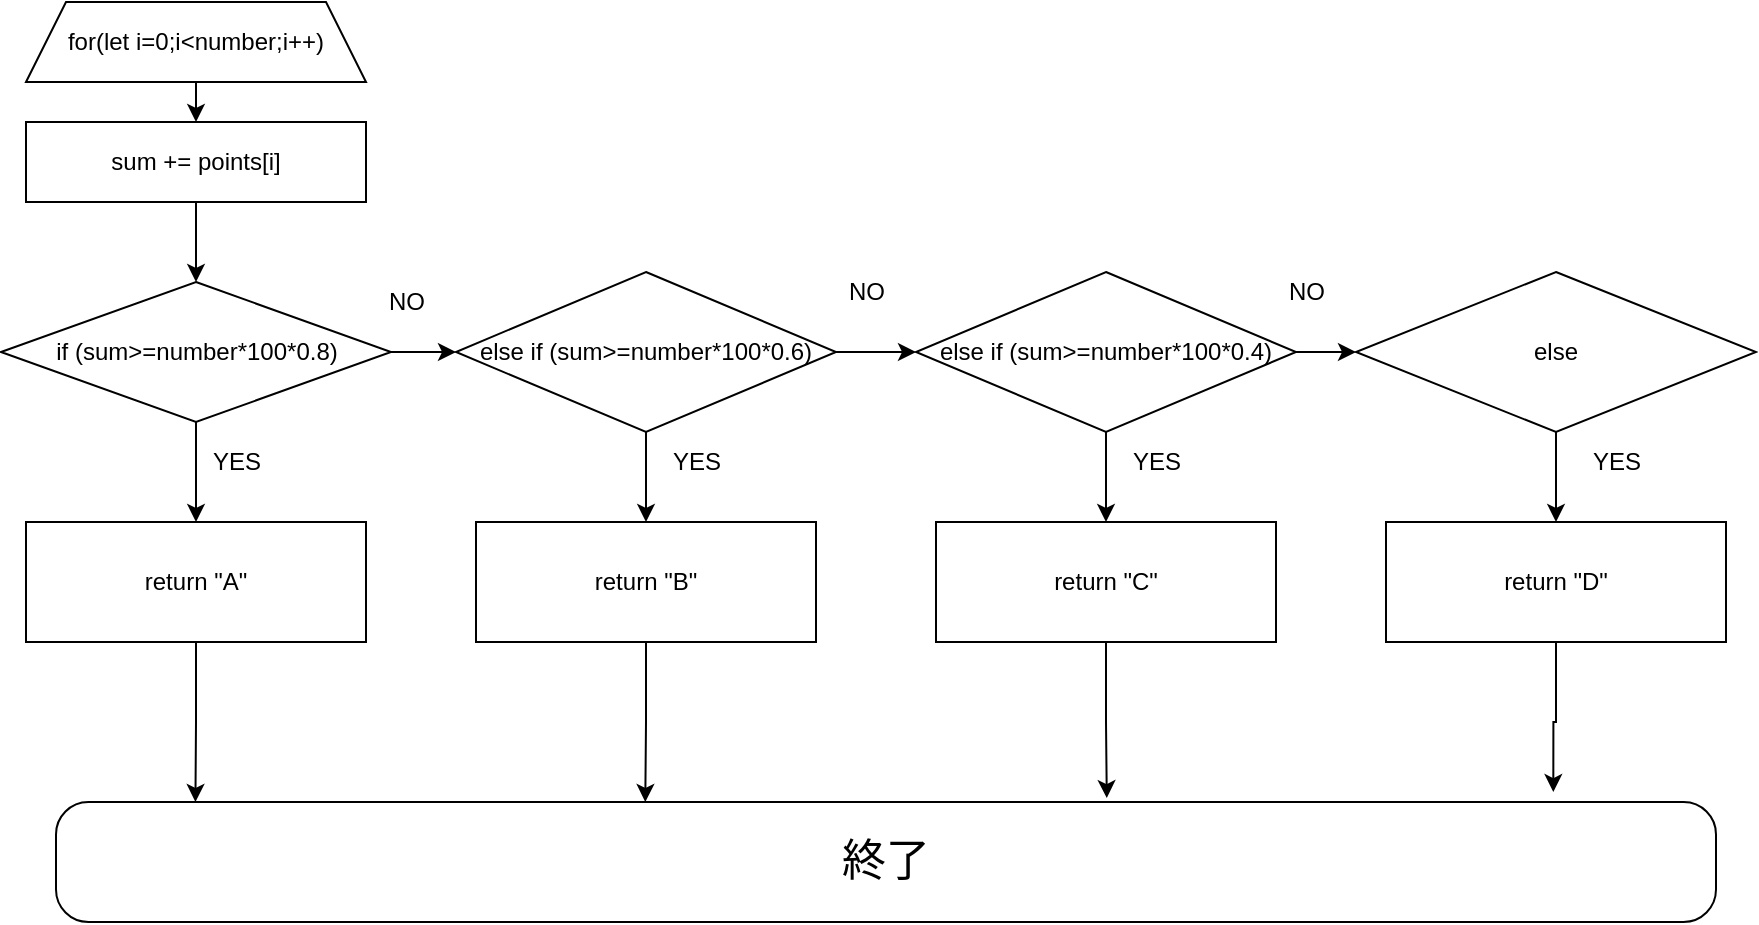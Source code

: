 <mxfile version="13.6.10" type="github">
  <diagram id="tDmwTik7oiPJnceaTpRr" name="Page-1">
    <mxGraphModel dx="959" dy="550" grid="1" gridSize="10" guides="1" tooltips="1" connect="1" arrows="1" fold="1" page="1" pageScale="1" pageWidth="827" pageHeight="1169" math="0" shadow="0">
      <root>
        <mxCell id="0" />
        <mxCell id="1" parent="0" />
        <mxCell id="ZzEcKW9x0ddp_aoZOC0a-19" style="edgeStyle=orthogonalEdgeStyle;rounded=0;orthogonalLoop=1;jettySize=auto;html=1;exitX=0.5;exitY=1;exitDx=0;exitDy=0;entryX=0.5;entryY=0;entryDx=0;entryDy=0;" edge="1" parent="1" source="ZzEcKW9x0ddp_aoZOC0a-2" target="ZzEcKW9x0ddp_aoZOC0a-15">
          <mxGeometry relative="1" as="geometry" />
        </mxCell>
        <mxCell id="ZzEcKW9x0ddp_aoZOC0a-2" value="for(let i=0;i&amp;lt;number;i++)" style="shape=trapezoid;perimeter=trapezoidPerimeter;whiteSpace=wrap;html=1;fixedSize=1;" vertex="1" parent="1">
          <mxGeometry x="35" y="20" width="170" height="40" as="geometry" />
        </mxCell>
        <mxCell id="ZzEcKW9x0ddp_aoZOC0a-21" style="edgeStyle=orthogonalEdgeStyle;rounded=0;orthogonalLoop=1;jettySize=auto;html=1;entryX=0.5;entryY=0;entryDx=0;entryDy=0;" edge="1" parent="1" source="ZzEcKW9x0ddp_aoZOC0a-6" target="ZzEcKW9x0ddp_aoZOC0a-7">
          <mxGeometry relative="1" as="geometry" />
        </mxCell>
        <mxCell id="ZzEcKW9x0ddp_aoZOC0a-33" style="edgeStyle=orthogonalEdgeStyle;rounded=0;orthogonalLoop=1;jettySize=auto;html=1;entryX=0;entryY=0.5;entryDx=0;entryDy=0;" edge="1" parent="1" source="ZzEcKW9x0ddp_aoZOC0a-6" target="ZzEcKW9x0ddp_aoZOC0a-8">
          <mxGeometry relative="1" as="geometry" />
        </mxCell>
        <mxCell id="ZzEcKW9x0ddp_aoZOC0a-6" value="if (sum&amp;gt;=number*100*0.8)" style="rhombus;whiteSpace=wrap;html=1;" vertex="1" parent="1">
          <mxGeometry x="22.5" y="160" width="195" height="70" as="geometry" />
        </mxCell>
        <mxCell id="ZzEcKW9x0ddp_aoZOC0a-22" style="edgeStyle=orthogonalEdgeStyle;rounded=0;orthogonalLoop=1;jettySize=auto;html=1;entryX=0.084;entryY=0;entryDx=0;entryDy=0;entryPerimeter=0;" edge="1" parent="1" source="ZzEcKW9x0ddp_aoZOC0a-7" target="ZzEcKW9x0ddp_aoZOC0a-16">
          <mxGeometry relative="1" as="geometry" />
        </mxCell>
        <mxCell id="ZzEcKW9x0ddp_aoZOC0a-7" value="return &quot;A&quot;" style="rounded=0;whiteSpace=wrap;html=1;" vertex="1" parent="1">
          <mxGeometry x="35" y="280" width="170" height="60" as="geometry" />
        </mxCell>
        <mxCell id="ZzEcKW9x0ddp_aoZOC0a-24" style="edgeStyle=orthogonalEdgeStyle;rounded=0;orthogonalLoop=1;jettySize=auto;html=1;entryX=0.5;entryY=0;entryDx=0;entryDy=0;" edge="1" parent="1" source="ZzEcKW9x0ddp_aoZOC0a-8" target="ZzEcKW9x0ddp_aoZOC0a-11">
          <mxGeometry relative="1" as="geometry" />
        </mxCell>
        <mxCell id="ZzEcKW9x0ddp_aoZOC0a-34" style="edgeStyle=orthogonalEdgeStyle;rounded=0;orthogonalLoop=1;jettySize=auto;html=1;entryX=0;entryY=0.5;entryDx=0;entryDy=0;" edge="1" parent="1" source="ZzEcKW9x0ddp_aoZOC0a-8" target="ZzEcKW9x0ddp_aoZOC0a-9">
          <mxGeometry relative="1" as="geometry" />
        </mxCell>
        <mxCell id="ZzEcKW9x0ddp_aoZOC0a-8" value="else if (sum&amp;gt;=number*100*0.6)" style="rhombus;whiteSpace=wrap;html=1;" vertex="1" parent="1">
          <mxGeometry x="250" y="155" width="190" height="80" as="geometry" />
        </mxCell>
        <mxCell id="ZzEcKW9x0ddp_aoZOC0a-27" style="edgeStyle=orthogonalEdgeStyle;rounded=0;orthogonalLoop=1;jettySize=auto;html=1;entryX=0.5;entryY=0;entryDx=0;entryDy=0;" edge="1" parent="1" source="ZzEcKW9x0ddp_aoZOC0a-9" target="ZzEcKW9x0ddp_aoZOC0a-12">
          <mxGeometry relative="1" as="geometry" />
        </mxCell>
        <mxCell id="ZzEcKW9x0ddp_aoZOC0a-35" style="edgeStyle=orthogonalEdgeStyle;rounded=0;orthogonalLoop=1;jettySize=auto;html=1;entryX=0;entryY=0.5;entryDx=0;entryDy=0;" edge="1" parent="1" source="ZzEcKW9x0ddp_aoZOC0a-9" target="ZzEcKW9x0ddp_aoZOC0a-10">
          <mxGeometry relative="1" as="geometry" />
        </mxCell>
        <mxCell id="ZzEcKW9x0ddp_aoZOC0a-9" value="else if (sum&amp;gt;=number*100*0.4)" style="rhombus;whiteSpace=wrap;html=1;" vertex="1" parent="1">
          <mxGeometry x="480" y="155" width="190" height="80" as="geometry" />
        </mxCell>
        <mxCell id="ZzEcKW9x0ddp_aoZOC0a-32" style="edgeStyle=orthogonalEdgeStyle;rounded=0;orthogonalLoop=1;jettySize=auto;html=1;entryX=0.5;entryY=0;entryDx=0;entryDy=0;" edge="1" parent="1" source="ZzEcKW9x0ddp_aoZOC0a-10" target="ZzEcKW9x0ddp_aoZOC0a-13">
          <mxGeometry relative="1" as="geometry" />
        </mxCell>
        <mxCell id="ZzEcKW9x0ddp_aoZOC0a-10" value="else" style="rhombus;whiteSpace=wrap;html=1;" vertex="1" parent="1">
          <mxGeometry x="700" y="155" width="200" height="80" as="geometry" />
        </mxCell>
        <mxCell id="ZzEcKW9x0ddp_aoZOC0a-26" style="edgeStyle=orthogonalEdgeStyle;rounded=0;orthogonalLoop=1;jettySize=auto;html=1;entryX=0.355;entryY=0;entryDx=0;entryDy=0;entryPerimeter=0;" edge="1" parent="1" source="ZzEcKW9x0ddp_aoZOC0a-11" target="ZzEcKW9x0ddp_aoZOC0a-16">
          <mxGeometry relative="1" as="geometry" />
        </mxCell>
        <mxCell id="ZzEcKW9x0ddp_aoZOC0a-11" value="return &quot;B&quot;" style="rounded=0;whiteSpace=wrap;html=1;" vertex="1" parent="1">
          <mxGeometry x="260" y="280" width="170" height="60" as="geometry" />
        </mxCell>
        <mxCell id="ZzEcKW9x0ddp_aoZOC0a-29" style="edgeStyle=orthogonalEdgeStyle;rounded=0;orthogonalLoop=1;jettySize=auto;html=1;entryX=0.633;entryY=-0.033;entryDx=0;entryDy=0;entryPerimeter=0;" edge="1" parent="1" source="ZzEcKW9x0ddp_aoZOC0a-12" target="ZzEcKW9x0ddp_aoZOC0a-16">
          <mxGeometry relative="1" as="geometry" />
        </mxCell>
        <mxCell id="ZzEcKW9x0ddp_aoZOC0a-12" value="return &quot;C&quot;" style="rounded=0;whiteSpace=wrap;html=1;" vertex="1" parent="1">
          <mxGeometry x="490" y="280" width="170" height="60" as="geometry" />
        </mxCell>
        <mxCell id="ZzEcKW9x0ddp_aoZOC0a-31" style="edgeStyle=orthogonalEdgeStyle;rounded=0;orthogonalLoop=1;jettySize=auto;html=1;entryX=0.902;entryY=-0.083;entryDx=0;entryDy=0;entryPerimeter=0;" edge="1" parent="1" source="ZzEcKW9x0ddp_aoZOC0a-13" target="ZzEcKW9x0ddp_aoZOC0a-16">
          <mxGeometry relative="1" as="geometry" />
        </mxCell>
        <mxCell id="ZzEcKW9x0ddp_aoZOC0a-13" value="return &quot;D&quot;" style="rounded=0;whiteSpace=wrap;html=1;" vertex="1" parent="1">
          <mxGeometry x="715" y="280" width="170" height="60" as="geometry" />
        </mxCell>
        <mxCell id="ZzEcKW9x0ddp_aoZOC0a-20" style="edgeStyle=orthogonalEdgeStyle;rounded=0;orthogonalLoop=1;jettySize=auto;html=1;entryX=0.5;entryY=0;entryDx=0;entryDy=0;" edge="1" parent="1" source="ZzEcKW9x0ddp_aoZOC0a-15" target="ZzEcKW9x0ddp_aoZOC0a-6">
          <mxGeometry relative="1" as="geometry" />
        </mxCell>
        <mxCell id="ZzEcKW9x0ddp_aoZOC0a-15" value="sum += points[i]" style="rounded=0;whiteSpace=wrap;html=1;" vertex="1" parent="1">
          <mxGeometry x="35" y="80" width="170" height="40" as="geometry" />
        </mxCell>
        <mxCell id="ZzEcKW9x0ddp_aoZOC0a-16" value="&lt;font style=&quot;font-size: 22px&quot;&gt;終了&lt;/font&gt;" style="rounded=1;whiteSpace=wrap;html=1;arcSize=27;" vertex="1" parent="1">
          <mxGeometry x="50" y="420" width="830" height="60" as="geometry" />
        </mxCell>
        <mxCell id="ZzEcKW9x0ddp_aoZOC0a-36" value="YES" style="text;html=1;align=center;verticalAlign=middle;resizable=0;points=[];autosize=1;" vertex="1" parent="1">
          <mxGeometry x="120" y="240" width="40" height="20" as="geometry" />
        </mxCell>
        <mxCell id="ZzEcKW9x0ddp_aoZOC0a-37" value="NO" style="text;html=1;align=center;verticalAlign=middle;resizable=0;points=[];autosize=1;" vertex="1" parent="1">
          <mxGeometry x="210" y="160" width="30" height="20" as="geometry" />
        </mxCell>
        <mxCell id="ZzEcKW9x0ddp_aoZOC0a-38" value="NO" style="text;html=1;align=center;verticalAlign=middle;resizable=0;points=[];autosize=1;" vertex="1" parent="1">
          <mxGeometry x="440" y="155" width="30" height="20" as="geometry" />
        </mxCell>
        <mxCell id="ZzEcKW9x0ddp_aoZOC0a-39" value="NO" style="text;html=1;align=center;verticalAlign=middle;resizable=0;points=[];autosize=1;" vertex="1" parent="1">
          <mxGeometry x="660" y="155" width="30" height="20" as="geometry" />
        </mxCell>
        <mxCell id="ZzEcKW9x0ddp_aoZOC0a-40" value="YES" style="text;html=1;align=center;verticalAlign=middle;resizable=0;points=[];autosize=1;" vertex="1" parent="1">
          <mxGeometry x="810" y="240" width="40" height="20" as="geometry" />
        </mxCell>
        <mxCell id="ZzEcKW9x0ddp_aoZOC0a-41" value="YES" style="text;html=1;align=center;verticalAlign=middle;resizable=0;points=[];autosize=1;" vertex="1" parent="1">
          <mxGeometry x="580" y="240" width="40" height="20" as="geometry" />
        </mxCell>
        <mxCell id="ZzEcKW9x0ddp_aoZOC0a-42" value="YES" style="text;html=1;align=center;verticalAlign=middle;resizable=0;points=[];autosize=1;" vertex="1" parent="1">
          <mxGeometry x="350" y="240" width="40" height="20" as="geometry" />
        </mxCell>
      </root>
    </mxGraphModel>
  </diagram>
</mxfile>

